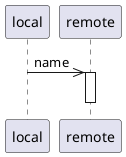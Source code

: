 @startuml
skinparam maxmessagesize 500
skinparam responseMessageBelowArrow true
local ->> remote: name
activate remote
deactivate remote
@enduml
